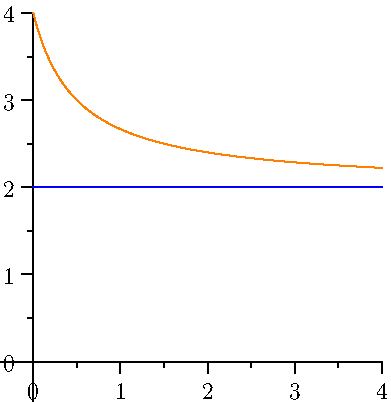 import graph;
size(0,200);

real f(real x) { return 2+ 1/(x+0.5) ; }
real g(real x) { return 2-1/(x+0.5) ; }

draw(graph(g,0,4),invisible);
draw(graph(f,0,4),orange);
draw((0,2)--(4,2),blue);

xaxis(RightTicks);
yaxis(LeftTicks);

